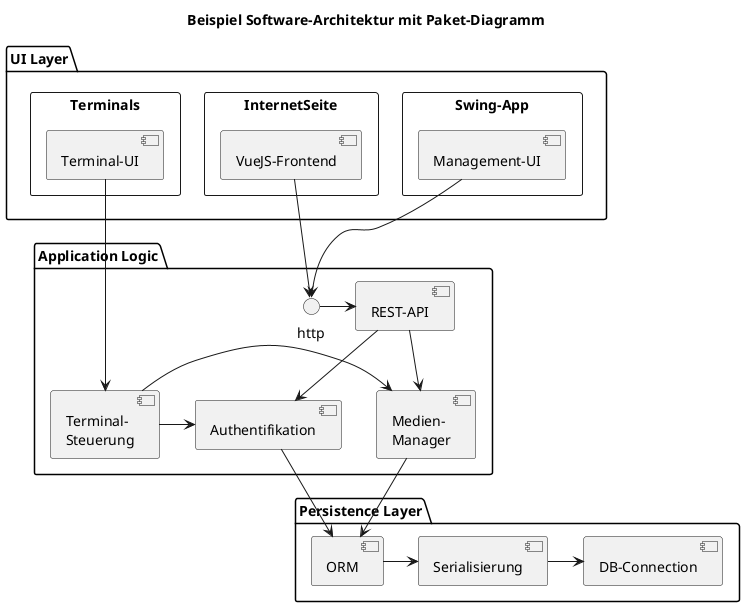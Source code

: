 @startuml
title Beispiel Software-Architektur mit Paket-Diagramm
skinparam shadowing false
package "UI Layer" {
    rectangle "Terminals" {
        [Terminal-UI] as terminal_ui
    }
    rectangle InternetSeite {
        [VueJS-Frontend] as inet_front
    }
    rectangle "Swing-App" {
        [Management-UI] as management_ui
    }
}

package "Application Logic" {
    [Authentifikation] as auth
    [REST-API] as api
    [Medien-\nManager] as medienmanager
    [Terminal-\nSteuerung] as terminalmanager
    http ->api
    api -down-> auth
    api -down-> medienmanager
}

package "Persistence Layer" {
    [Serialisierung]
    [ORM]
    [DB-Connection] as dbconn
    [ORM] -> [Serialisierung]
    [Serialisierung] -> dbconn
}

terminal_ui --> terminalmanager
inet_front --> http
management_ui --> http
medienmanager --> ORM
auth --> ORM
terminalmanager -> medienmanager
terminalmanager -> auth
@enduml
